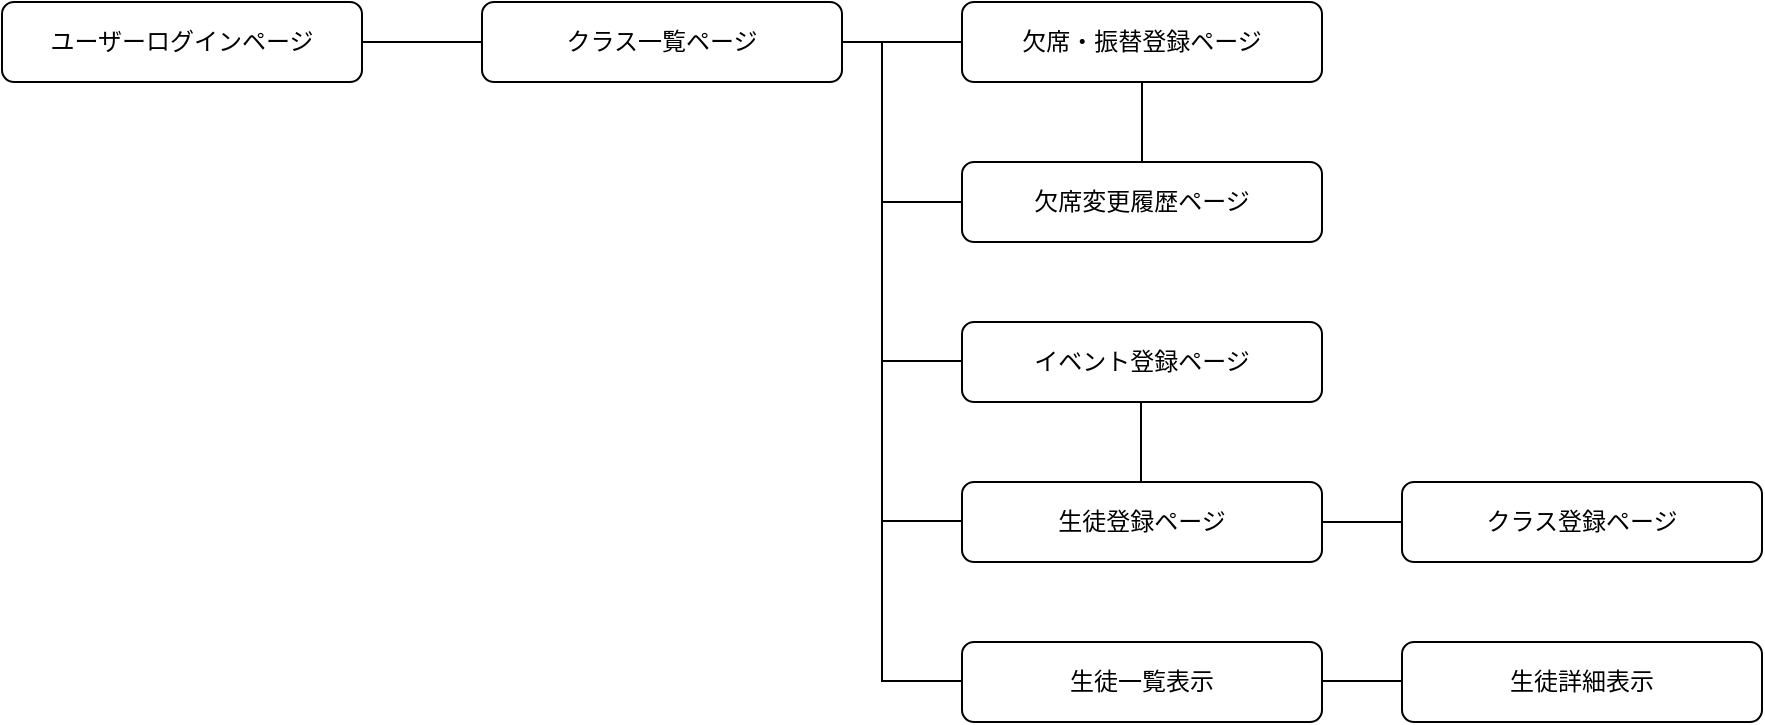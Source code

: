 <mxfile>
    <diagram id="vLq51dblide8QPSLXEjM" name="ページ1">
        <mxGraphModel dx="819" dy="668" grid="1" gridSize="10" guides="1" tooltips="1" connect="1" arrows="1" fold="1" page="1" pageScale="1" pageWidth="827" pageHeight="1169" math="0" shadow="0">
            <root>
                <mxCell id="0"/>
                <mxCell id="1" parent="0"/>
                <mxCell id="17" style="edgeStyle=none;html=1;exitX=1;exitY=0.5;exitDx=0;exitDy=0;endArrow=none;endFill=0;" edge="1" parent="1" source="2" target="3">
                    <mxGeometry relative="1" as="geometry"/>
                </mxCell>
                <mxCell id="2" value="ユーザーログインページ" style="rounded=1;whiteSpace=wrap;html=1;" vertex="1" parent="1">
                    <mxGeometry y="120" width="180" height="40" as="geometry"/>
                </mxCell>
                <mxCell id="18" style="edgeStyle=none;html=1;exitX=1;exitY=0.5;exitDx=0;exitDy=0;endArrow=none;endFill=0;" edge="1" parent="1" source="3">
                    <mxGeometry relative="1" as="geometry">
                        <mxPoint x="480" y="140" as="targetPoint"/>
                    </mxGeometry>
                </mxCell>
                <mxCell id="3" value="クラス一覧ページ" style="rounded=1;whiteSpace=wrap;html=1;" vertex="1" parent="1">
                    <mxGeometry x="240" y="120" width="180" height="40" as="geometry"/>
                </mxCell>
                <mxCell id="4" value="生徒一覧表示" style="rounded=1;whiteSpace=wrap;html=1;" vertex="1" parent="1">
                    <mxGeometry x="480" y="440" width="180" height="40" as="geometry"/>
                </mxCell>
                <mxCell id="19" style="edgeStyle=none;html=1;exitX=0;exitY=0.5;exitDx=0;exitDy=0;endArrow=none;endFill=0;" edge="1" parent="1" source="6">
                    <mxGeometry relative="1" as="geometry">
                        <mxPoint x="440" y="220" as="targetPoint"/>
                    </mxGeometry>
                </mxCell>
                <mxCell id="6" value="欠席変更履歴ページ" style="rounded=1;whiteSpace=wrap;html=1;" vertex="1" parent="1">
                    <mxGeometry x="480" y="200" width="180" height="40" as="geometry"/>
                </mxCell>
                <mxCell id="7" value="生徒詳細表示" style="rounded=1;whiteSpace=wrap;html=1;" vertex="1" parent="1">
                    <mxGeometry x="700" y="440" width="180" height="40" as="geometry"/>
                </mxCell>
                <mxCell id="32" style="edgeStyle=none;html=1;exitX=1;exitY=0.5;exitDx=0;exitDy=0;entryX=0;entryY=0.5;entryDx=0;entryDy=0;endArrow=none;endFill=0;" edge="1" parent="1" source="9" target="31">
                    <mxGeometry relative="1" as="geometry"/>
                </mxCell>
                <mxCell id="9" value="生徒登録ページ" style="rounded=1;whiteSpace=wrap;html=1;" vertex="1" parent="1">
                    <mxGeometry x="480" y="360" width="180" height="40" as="geometry"/>
                </mxCell>
                <mxCell id="12" value="欠席・振替登録ページ" style="rounded=1;whiteSpace=wrap;html=1;" vertex="1" parent="1">
                    <mxGeometry x="480" y="120" width="180" height="40" as="geometry"/>
                </mxCell>
                <mxCell id="14" value="イベント登録ページ" style="rounded=1;whiteSpace=wrap;html=1;" vertex="1" parent="1">
                    <mxGeometry x="480" y="280" width="180" height="40" as="geometry"/>
                </mxCell>
                <mxCell id="21" value="" style="endArrow=none;html=1;" edge="1" parent="1">
                    <mxGeometry width="50" height="50" relative="1" as="geometry">
                        <mxPoint x="440" y="460" as="sourcePoint"/>
                        <mxPoint x="440" y="140" as="targetPoint"/>
                    </mxGeometry>
                </mxCell>
                <mxCell id="22" style="edgeStyle=none;html=1;exitX=0;exitY=0.5;exitDx=0;exitDy=0;endArrow=none;endFill=0;" edge="1" parent="1">
                    <mxGeometry relative="1" as="geometry">
                        <mxPoint x="440" y="459.5" as="targetPoint"/>
                        <mxPoint x="480" y="459.5" as="sourcePoint"/>
                    </mxGeometry>
                </mxCell>
                <mxCell id="23" style="edgeStyle=none;html=1;exitX=0;exitY=0.5;exitDx=0;exitDy=0;endArrow=none;endFill=0;" edge="1" parent="1">
                    <mxGeometry relative="1" as="geometry">
                        <mxPoint x="440" y="379.5" as="targetPoint"/>
                        <mxPoint x="480" y="379.5" as="sourcePoint"/>
                    </mxGeometry>
                </mxCell>
                <mxCell id="25" style="edgeStyle=none;html=1;exitX=0;exitY=0.5;exitDx=0;exitDy=0;endArrow=none;endFill=0;" edge="1" parent="1">
                    <mxGeometry relative="1" as="geometry">
                        <mxPoint x="440" y="299.5" as="targetPoint"/>
                        <mxPoint x="480" y="299.5" as="sourcePoint"/>
                    </mxGeometry>
                </mxCell>
                <mxCell id="26" style="edgeStyle=none;html=1;exitX=0;exitY=0.5;exitDx=0;exitDy=0;endArrow=none;endFill=0;" edge="1" parent="1">
                    <mxGeometry relative="1" as="geometry">
                        <mxPoint x="660" y="459.5" as="targetPoint"/>
                        <mxPoint x="700" y="459.5" as="sourcePoint"/>
                    </mxGeometry>
                </mxCell>
                <mxCell id="28" value="" style="endArrow=none;html=1;entryX=0.5;entryY=1;entryDx=0;entryDy=0;exitX=0.5;exitY=0;exitDx=0;exitDy=0;" edge="1" parent="1" source="6" target="12">
                    <mxGeometry width="50" height="50" relative="1" as="geometry">
                        <mxPoint x="790" y="220" as="sourcePoint"/>
                        <mxPoint x="800" y="200" as="targetPoint"/>
                    </mxGeometry>
                </mxCell>
                <mxCell id="31" value="クラス登録ページ" style="rounded=1;whiteSpace=wrap;html=1;" vertex="1" parent="1">
                    <mxGeometry x="700" y="360" width="180" height="40" as="geometry"/>
                </mxCell>
                <mxCell id="33" value="" style="endArrow=none;html=1;entryX=0.5;entryY=1;entryDx=0;entryDy=0;exitX=0.5;exitY=0;exitDx=0;exitDy=0;" edge="1" parent="1">
                    <mxGeometry width="50" height="50" relative="1" as="geometry">
                        <mxPoint x="569.5" y="360" as="sourcePoint"/>
                        <mxPoint x="569.5" y="320" as="targetPoint"/>
                    </mxGeometry>
                </mxCell>
            </root>
        </mxGraphModel>
    </diagram>
</mxfile>